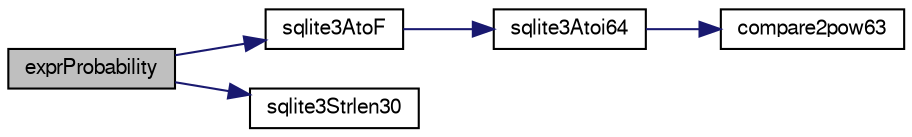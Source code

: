 digraph "exprProbability"
{
  edge [fontname="FreeSans",fontsize="10",labelfontname="FreeSans",labelfontsize="10"];
  node [fontname="FreeSans",fontsize="10",shape=record];
  rankdir="LR";
  Node106609 [label="exprProbability",height=0.2,width=0.4,color="black", fillcolor="grey75", style="filled", fontcolor="black"];
  Node106609 -> Node106610 [color="midnightblue",fontsize="10",style="solid",fontname="FreeSans"];
  Node106610 [label="sqlite3AtoF",height=0.2,width=0.4,color="black", fillcolor="white", style="filled",URL="$sqlite3_8c.html#ad2a961fc08942417d977510a1384b6d2"];
  Node106610 -> Node106611 [color="midnightblue",fontsize="10",style="solid",fontname="FreeSans"];
  Node106611 [label="sqlite3Atoi64",height=0.2,width=0.4,color="black", fillcolor="white", style="filled",URL="$sqlite3_8c.html#a5b13083911b3dc0a0b54f43acc686a39"];
  Node106611 -> Node106612 [color="midnightblue",fontsize="10",style="solid",fontname="FreeSans"];
  Node106612 [label="compare2pow63",height=0.2,width=0.4,color="black", fillcolor="white", style="filled",URL="$sqlite3_8c.html#adcbebdd3f570175519922276b83132e0"];
  Node106609 -> Node106613 [color="midnightblue",fontsize="10",style="solid",fontname="FreeSans"];
  Node106613 [label="sqlite3Strlen30",height=0.2,width=0.4,color="black", fillcolor="white", style="filled",URL="$sqlite3_8c.html#a3dcd80ba41f1a308193dee74857b62a7"];
}

